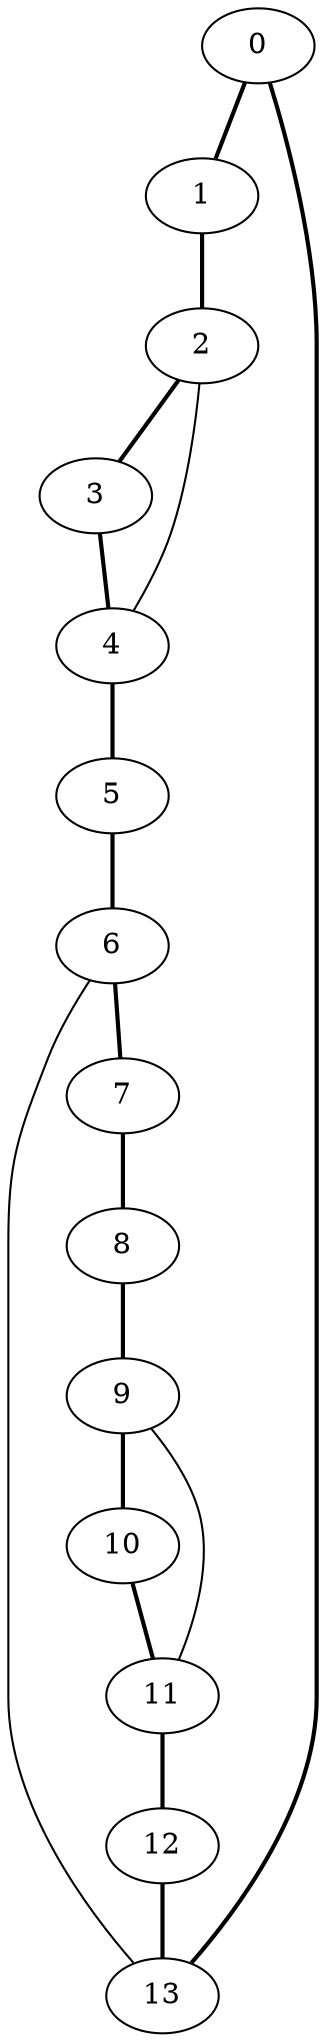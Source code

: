graph G {
0 [ pos = " 3.74,0.00!" ];
0 -- 1[style=bold];
0 -- 13[style=bold];
1 [ pos = " 3.37,1.62!" ];
1 -- 2[style=bold];
2 [ pos = " 2.33,2.93!" ];
2 -- 3[style=bold];
2 -- 4;
3 [ pos = " 0.83,3.65!" ];
3 -- 4[style=bold];
4 [ pos = " -0.83,3.65!" ];
4 -- 5[style=bold];
5 [ pos = " -2.33,2.93!" ];
5 -- 6[style=bold];
6 [ pos = " -3.37,1.62!" ];
6 -- 7[style=bold];
6 -- 13;
7 [ pos = " -3.74,0.00!" ];
7 -- 8[style=bold];
8 [ pos = " -3.37,-1.62!" ];
8 -- 9[style=bold];
9 [ pos = " -2.33,-2.93!" ];
9 -- 10[style=bold];
9 -- 11;
10 [ pos = " -0.83,-3.65!" ];
10 -- 11[style=bold];
11 [ pos = " 0.83,-3.65!" ];
11 -- 12[style=bold];
12 [ pos = " 2.33,-2.93!" ];
12 -- 13[style=bold];
13 [ pos = " 3.37,-1.62!" ];
}
